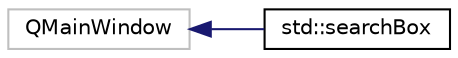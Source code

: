 digraph "Graphical Class Hierarchy"
{
  edge [fontname="Helvetica",fontsize="10",labelfontname="Helvetica",labelfontsize="10"];
  node [fontname="Helvetica",fontsize="10",shape=record];
  rankdir="LR";
  Node3 [label="QMainWindow",height=0.2,width=0.4,color="grey75", fillcolor="white", style="filled"];
  Node3 -> Node0 [dir="back",color="midnightblue",fontsize="10",style="solid",fontname="Helvetica"];
  Node0 [label="std::searchBox",height=0.2,width=0.4,color="black", fillcolor="white", style="filled",URL="$classstd_1_1searchBox.html",tooltip="The searchBox class: class containing all functions necessary for the searchBox window. "];
}
